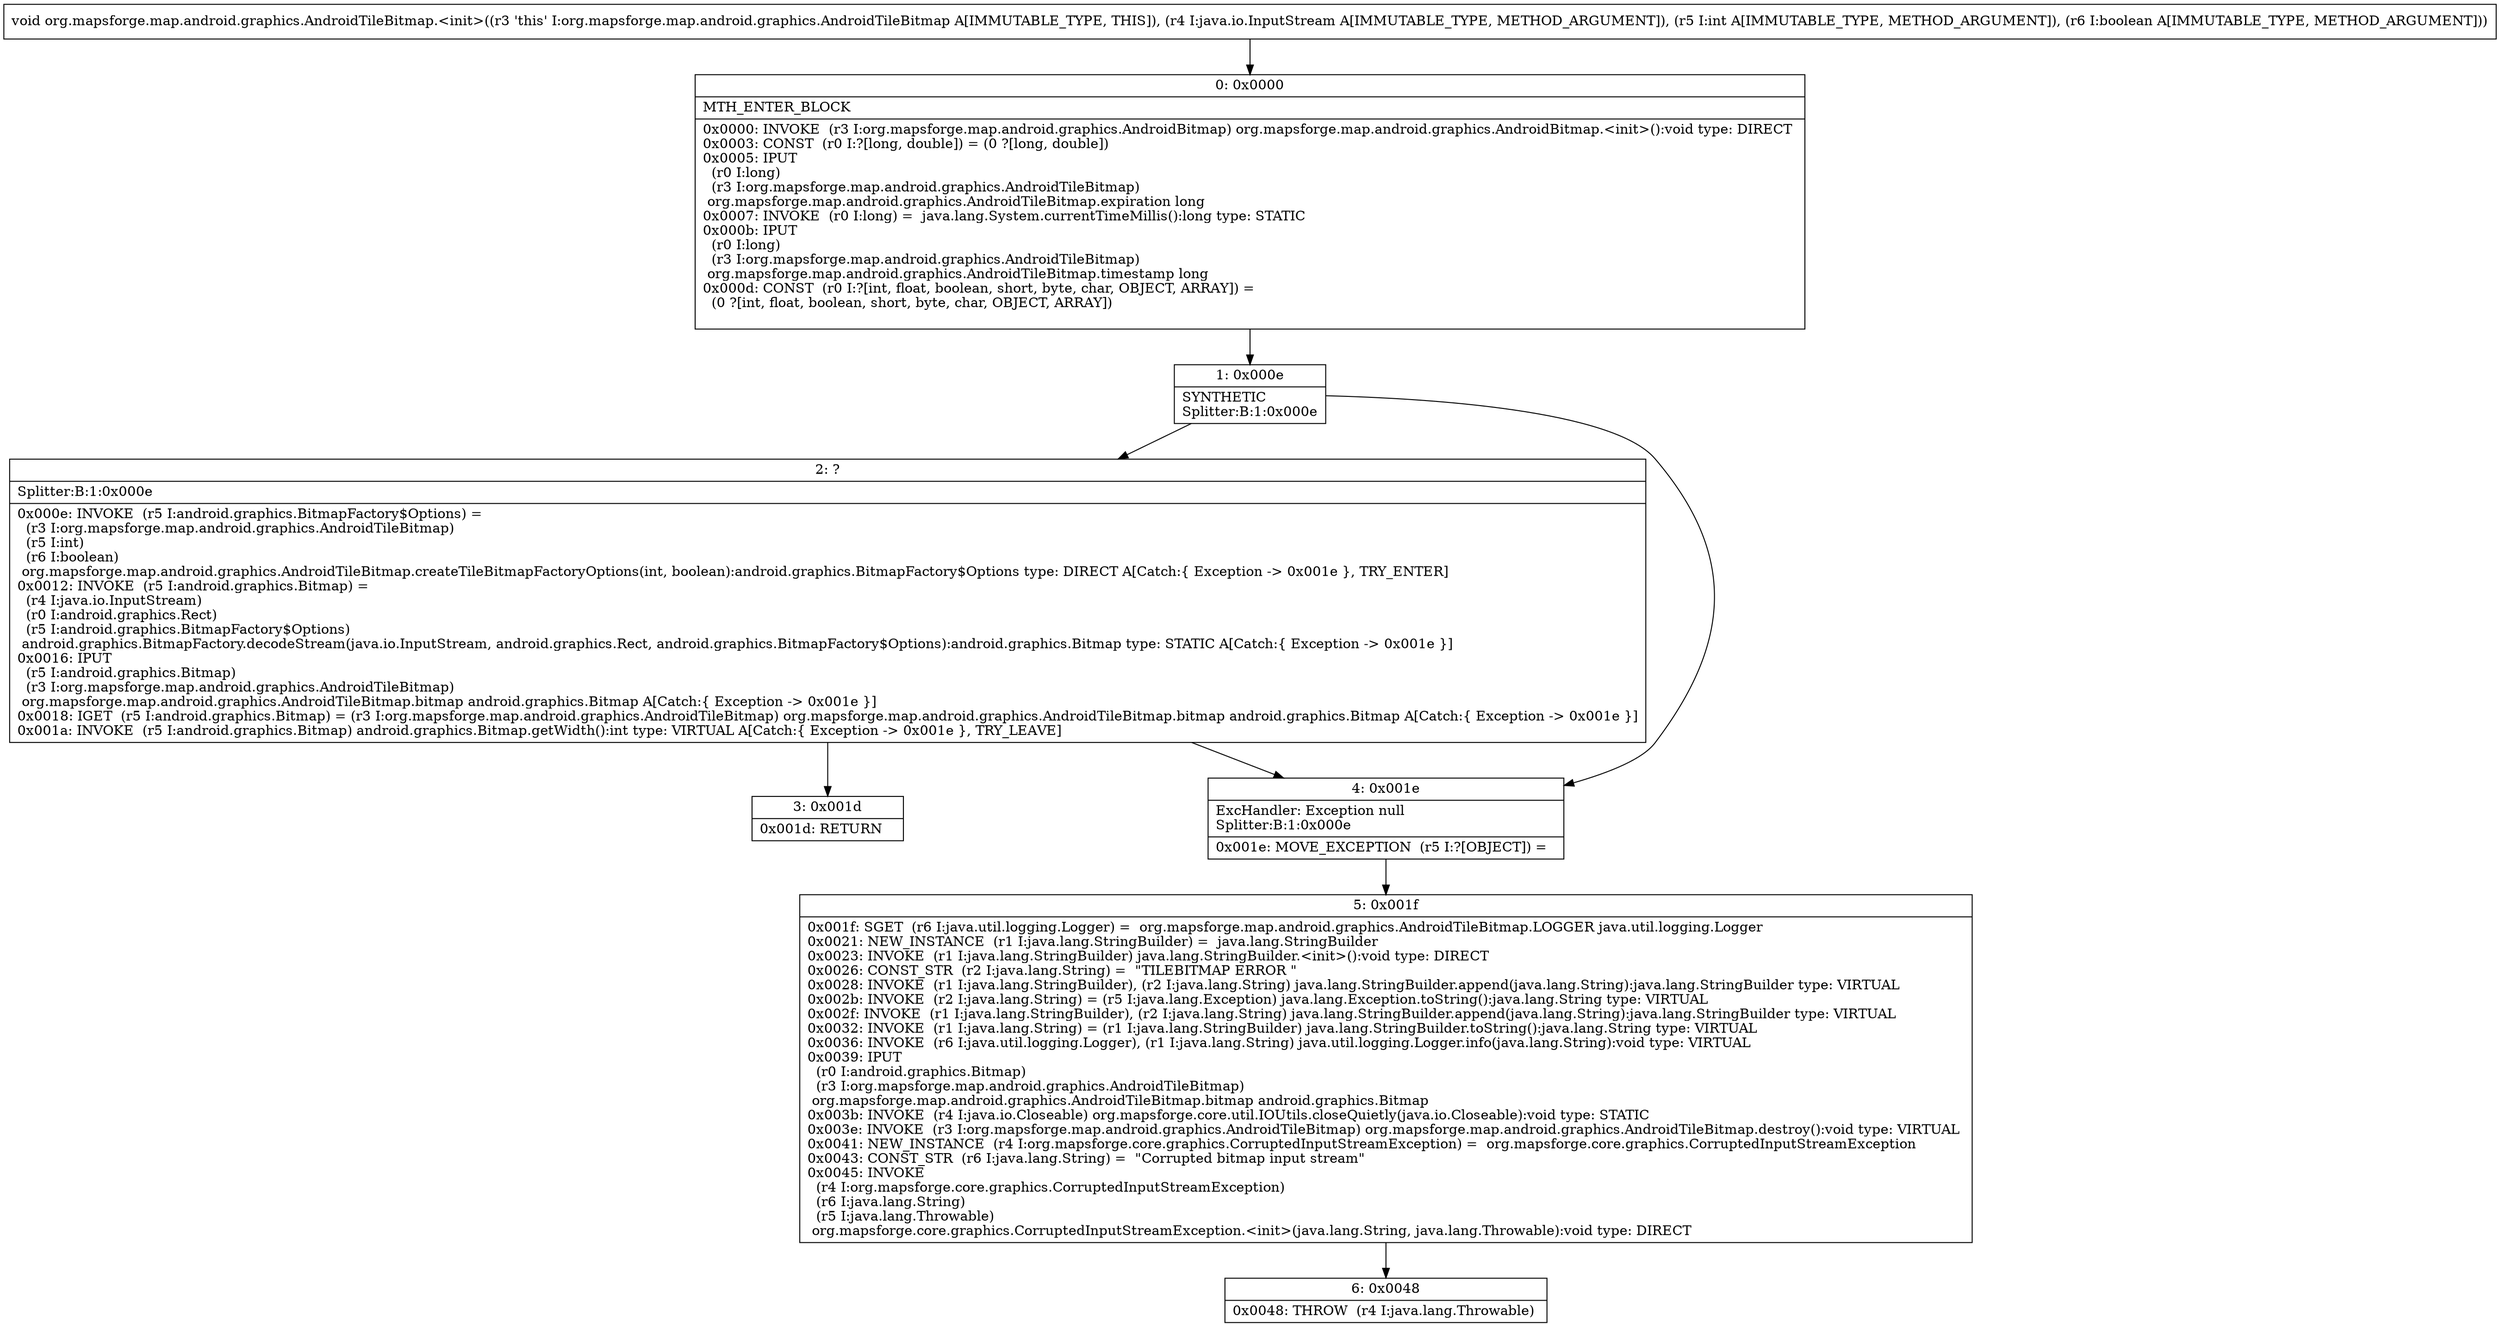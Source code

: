 digraph "CFG fororg.mapsforge.map.android.graphics.AndroidTileBitmap.\<init\>(Ljava\/io\/InputStream;IZ)V" {
Node_0 [shape=record,label="{0\:\ 0x0000|MTH_ENTER_BLOCK\l|0x0000: INVOKE  (r3 I:org.mapsforge.map.android.graphics.AndroidBitmap) org.mapsforge.map.android.graphics.AndroidBitmap.\<init\>():void type: DIRECT \l0x0003: CONST  (r0 I:?[long, double]) = (0 ?[long, double]) \l0x0005: IPUT  \l  (r0 I:long)\l  (r3 I:org.mapsforge.map.android.graphics.AndroidTileBitmap)\l org.mapsforge.map.android.graphics.AndroidTileBitmap.expiration long \l0x0007: INVOKE  (r0 I:long) =  java.lang.System.currentTimeMillis():long type: STATIC \l0x000b: IPUT  \l  (r0 I:long)\l  (r3 I:org.mapsforge.map.android.graphics.AndroidTileBitmap)\l org.mapsforge.map.android.graphics.AndroidTileBitmap.timestamp long \l0x000d: CONST  (r0 I:?[int, float, boolean, short, byte, char, OBJECT, ARRAY]) = \l  (0 ?[int, float, boolean, short, byte, char, OBJECT, ARRAY])\l \l}"];
Node_1 [shape=record,label="{1\:\ 0x000e|SYNTHETIC\lSplitter:B:1:0x000e\l}"];
Node_2 [shape=record,label="{2\:\ ?|Splitter:B:1:0x000e\l|0x000e: INVOKE  (r5 I:android.graphics.BitmapFactory$Options) = \l  (r3 I:org.mapsforge.map.android.graphics.AndroidTileBitmap)\l  (r5 I:int)\l  (r6 I:boolean)\l org.mapsforge.map.android.graphics.AndroidTileBitmap.createTileBitmapFactoryOptions(int, boolean):android.graphics.BitmapFactory$Options type: DIRECT A[Catch:\{ Exception \-\> 0x001e \}, TRY_ENTER]\l0x0012: INVOKE  (r5 I:android.graphics.Bitmap) = \l  (r4 I:java.io.InputStream)\l  (r0 I:android.graphics.Rect)\l  (r5 I:android.graphics.BitmapFactory$Options)\l android.graphics.BitmapFactory.decodeStream(java.io.InputStream, android.graphics.Rect, android.graphics.BitmapFactory$Options):android.graphics.Bitmap type: STATIC A[Catch:\{ Exception \-\> 0x001e \}]\l0x0016: IPUT  \l  (r5 I:android.graphics.Bitmap)\l  (r3 I:org.mapsforge.map.android.graphics.AndroidTileBitmap)\l org.mapsforge.map.android.graphics.AndroidTileBitmap.bitmap android.graphics.Bitmap A[Catch:\{ Exception \-\> 0x001e \}]\l0x0018: IGET  (r5 I:android.graphics.Bitmap) = (r3 I:org.mapsforge.map.android.graphics.AndroidTileBitmap) org.mapsforge.map.android.graphics.AndroidTileBitmap.bitmap android.graphics.Bitmap A[Catch:\{ Exception \-\> 0x001e \}]\l0x001a: INVOKE  (r5 I:android.graphics.Bitmap) android.graphics.Bitmap.getWidth():int type: VIRTUAL A[Catch:\{ Exception \-\> 0x001e \}, TRY_LEAVE]\l}"];
Node_3 [shape=record,label="{3\:\ 0x001d|0x001d: RETURN   \l}"];
Node_4 [shape=record,label="{4\:\ 0x001e|ExcHandler: Exception null\lSplitter:B:1:0x000e\l|0x001e: MOVE_EXCEPTION  (r5 I:?[OBJECT]) =  \l}"];
Node_5 [shape=record,label="{5\:\ 0x001f|0x001f: SGET  (r6 I:java.util.logging.Logger) =  org.mapsforge.map.android.graphics.AndroidTileBitmap.LOGGER java.util.logging.Logger \l0x0021: NEW_INSTANCE  (r1 I:java.lang.StringBuilder) =  java.lang.StringBuilder \l0x0023: INVOKE  (r1 I:java.lang.StringBuilder) java.lang.StringBuilder.\<init\>():void type: DIRECT \l0x0026: CONST_STR  (r2 I:java.lang.String) =  \"TILEBITMAP ERROR \" \l0x0028: INVOKE  (r1 I:java.lang.StringBuilder), (r2 I:java.lang.String) java.lang.StringBuilder.append(java.lang.String):java.lang.StringBuilder type: VIRTUAL \l0x002b: INVOKE  (r2 I:java.lang.String) = (r5 I:java.lang.Exception) java.lang.Exception.toString():java.lang.String type: VIRTUAL \l0x002f: INVOKE  (r1 I:java.lang.StringBuilder), (r2 I:java.lang.String) java.lang.StringBuilder.append(java.lang.String):java.lang.StringBuilder type: VIRTUAL \l0x0032: INVOKE  (r1 I:java.lang.String) = (r1 I:java.lang.StringBuilder) java.lang.StringBuilder.toString():java.lang.String type: VIRTUAL \l0x0036: INVOKE  (r6 I:java.util.logging.Logger), (r1 I:java.lang.String) java.util.logging.Logger.info(java.lang.String):void type: VIRTUAL \l0x0039: IPUT  \l  (r0 I:android.graphics.Bitmap)\l  (r3 I:org.mapsforge.map.android.graphics.AndroidTileBitmap)\l org.mapsforge.map.android.graphics.AndroidTileBitmap.bitmap android.graphics.Bitmap \l0x003b: INVOKE  (r4 I:java.io.Closeable) org.mapsforge.core.util.IOUtils.closeQuietly(java.io.Closeable):void type: STATIC \l0x003e: INVOKE  (r3 I:org.mapsforge.map.android.graphics.AndroidTileBitmap) org.mapsforge.map.android.graphics.AndroidTileBitmap.destroy():void type: VIRTUAL \l0x0041: NEW_INSTANCE  (r4 I:org.mapsforge.core.graphics.CorruptedInputStreamException) =  org.mapsforge.core.graphics.CorruptedInputStreamException \l0x0043: CONST_STR  (r6 I:java.lang.String) =  \"Corrupted bitmap input stream\" \l0x0045: INVOKE  \l  (r4 I:org.mapsforge.core.graphics.CorruptedInputStreamException)\l  (r6 I:java.lang.String)\l  (r5 I:java.lang.Throwable)\l org.mapsforge.core.graphics.CorruptedInputStreamException.\<init\>(java.lang.String, java.lang.Throwable):void type: DIRECT \l}"];
Node_6 [shape=record,label="{6\:\ 0x0048|0x0048: THROW  (r4 I:java.lang.Throwable) \l}"];
MethodNode[shape=record,label="{void org.mapsforge.map.android.graphics.AndroidTileBitmap.\<init\>((r3 'this' I:org.mapsforge.map.android.graphics.AndroidTileBitmap A[IMMUTABLE_TYPE, THIS]), (r4 I:java.io.InputStream A[IMMUTABLE_TYPE, METHOD_ARGUMENT]), (r5 I:int A[IMMUTABLE_TYPE, METHOD_ARGUMENT]), (r6 I:boolean A[IMMUTABLE_TYPE, METHOD_ARGUMENT])) }"];
MethodNode -> Node_0;
Node_0 -> Node_1;
Node_1 -> Node_2;
Node_1 -> Node_4;
Node_2 -> Node_3;
Node_2 -> Node_4;
Node_4 -> Node_5;
Node_5 -> Node_6;
}

